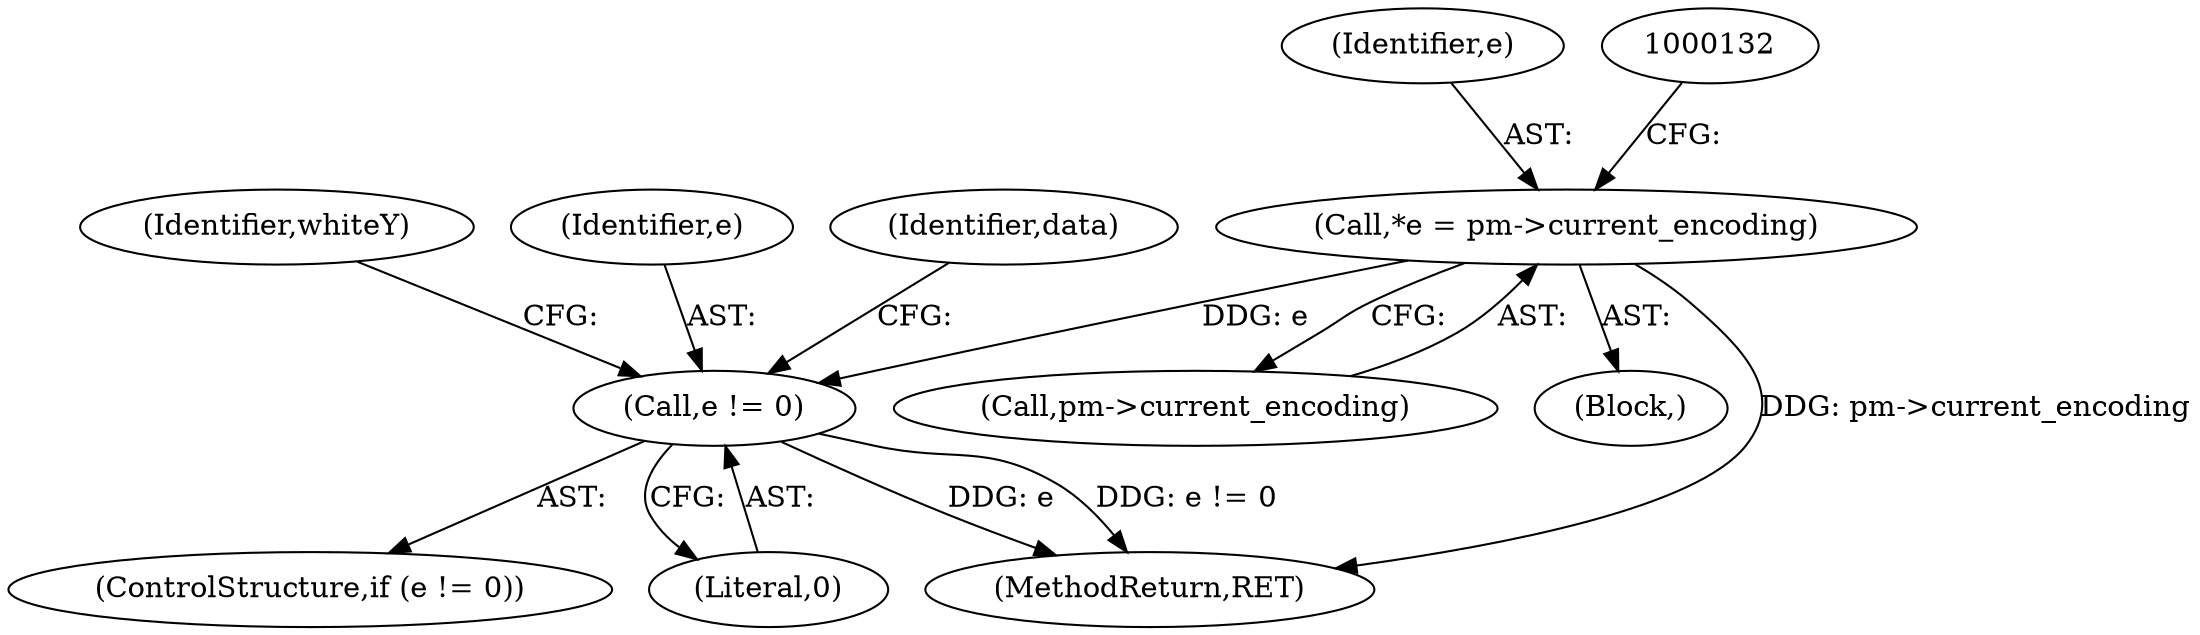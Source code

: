 digraph "1_Android_9d4853418ab2f754c2b63e091c29c5529b8b86ca_76@pointer" {
"1000125" [label="(Call,*e = pm->current_encoding)"];
"1000138" [label="(Call,e != 0)"];
"1000137" [label="(ControlStructure,if (e != 0))"];
"1000144" [label="(Identifier,whiteY)"];
"1000127" [label="(Call,pm->current_encoding)"];
"1000139" [label="(Identifier,e)"];
"1000117" [label="(Block,)"];
"1000125" [label="(Call,*e = pm->current_encoding)"];
"1000138" [label="(Call,e != 0)"];
"1000213" [label="(Identifier,data)"];
"1000126" [label="(Identifier,e)"];
"1000140" [label="(Literal,0)"];
"1000376" [label="(MethodReturn,RET)"];
"1000125" -> "1000117"  [label="AST: "];
"1000125" -> "1000127"  [label="CFG: "];
"1000126" -> "1000125"  [label="AST: "];
"1000127" -> "1000125"  [label="AST: "];
"1000132" -> "1000125"  [label="CFG: "];
"1000125" -> "1000376"  [label="DDG: pm->current_encoding"];
"1000125" -> "1000138"  [label="DDG: e"];
"1000138" -> "1000137"  [label="AST: "];
"1000138" -> "1000140"  [label="CFG: "];
"1000139" -> "1000138"  [label="AST: "];
"1000140" -> "1000138"  [label="AST: "];
"1000144" -> "1000138"  [label="CFG: "];
"1000213" -> "1000138"  [label="CFG: "];
"1000138" -> "1000376"  [label="DDG: e"];
"1000138" -> "1000376"  [label="DDG: e != 0"];
}
